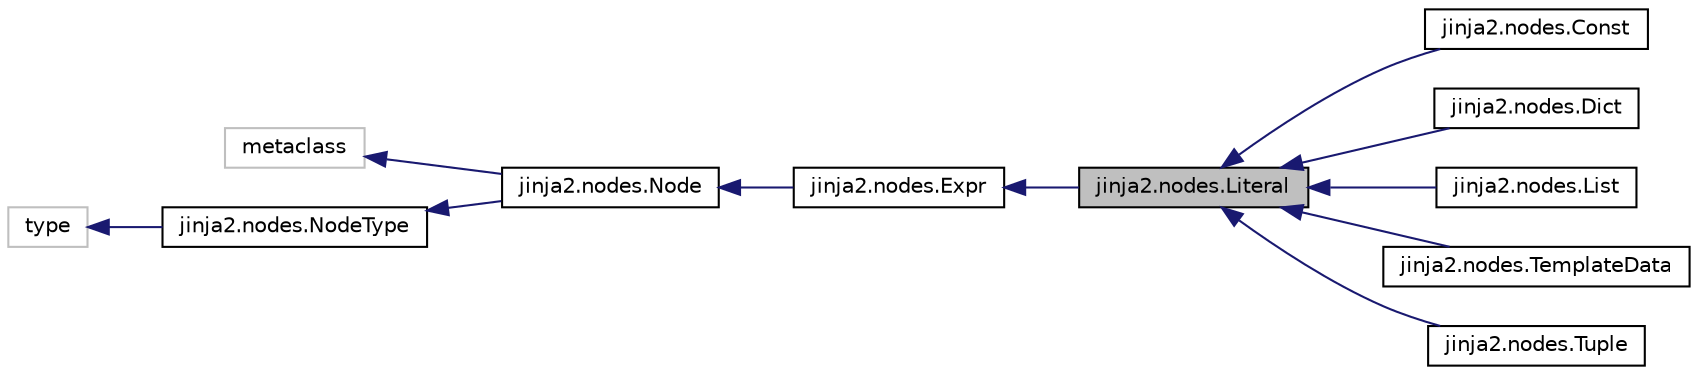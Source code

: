 digraph "jinja2.nodes.Literal"
{
 // LATEX_PDF_SIZE
  edge [fontname="Helvetica",fontsize="10",labelfontname="Helvetica",labelfontsize="10"];
  node [fontname="Helvetica",fontsize="10",shape=record];
  rankdir="LR";
  Node1 [label="jinja2.nodes.Literal",height=0.2,width=0.4,color="black", fillcolor="grey75", style="filled", fontcolor="black",tooltip=" "];
  Node2 -> Node1 [dir="back",color="midnightblue",fontsize="10",style="solid"];
  Node2 [label="jinja2.nodes.Expr",height=0.2,width=0.4,color="black", fillcolor="white", style="filled",URL="$classjinja2_1_1nodes_1_1Expr.html",tooltip=" "];
  Node3 -> Node2 [dir="back",color="midnightblue",fontsize="10",style="solid"];
  Node3 [label="jinja2.nodes.Node",height=0.2,width=0.4,color="black", fillcolor="white", style="filled",URL="$classjinja2_1_1nodes_1_1Node.html",tooltip=" "];
  Node4 -> Node3 [dir="back",color="midnightblue",fontsize="10",style="solid"];
  Node4 [label="metaclass",height=0.2,width=0.4,color="grey75", fillcolor="white", style="filled",tooltip=" "];
  Node5 -> Node3 [dir="back",color="midnightblue",fontsize="10",style="solid"];
  Node5 [label="jinja2.nodes.NodeType",height=0.2,width=0.4,color="black", fillcolor="white", style="filled",URL="$classjinja2_1_1nodes_1_1NodeType.html",tooltip=" "];
  Node6 -> Node5 [dir="back",color="midnightblue",fontsize="10",style="solid"];
  Node6 [label="type",height=0.2,width=0.4,color="grey75", fillcolor="white", style="filled",tooltip=" "];
  Node1 -> Node7 [dir="back",color="midnightblue",fontsize="10",style="solid"];
  Node7 [label="jinja2.nodes.Const",height=0.2,width=0.4,color="black", fillcolor="white", style="filled",URL="$classjinja2_1_1nodes_1_1Const.html",tooltip=" "];
  Node1 -> Node8 [dir="back",color="midnightblue",fontsize="10",style="solid"];
  Node8 [label="jinja2.nodes.Dict",height=0.2,width=0.4,color="black", fillcolor="white", style="filled",URL="$classjinja2_1_1nodes_1_1Dict.html",tooltip=" "];
  Node1 -> Node9 [dir="back",color="midnightblue",fontsize="10",style="solid"];
  Node9 [label="jinja2.nodes.List",height=0.2,width=0.4,color="black", fillcolor="white", style="filled",URL="$classjinja2_1_1nodes_1_1List.html",tooltip=" "];
  Node1 -> Node10 [dir="back",color="midnightblue",fontsize="10",style="solid"];
  Node10 [label="jinja2.nodes.TemplateData",height=0.2,width=0.4,color="black", fillcolor="white", style="filled",URL="$classjinja2_1_1nodes_1_1TemplateData.html",tooltip=" "];
  Node1 -> Node11 [dir="back",color="midnightblue",fontsize="10",style="solid"];
  Node11 [label="jinja2.nodes.Tuple",height=0.2,width=0.4,color="black", fillcolor="white", style="filled",URL="$classjinja2_1_1nodes_1_1Tuple.html",tooltip=" "];
}
